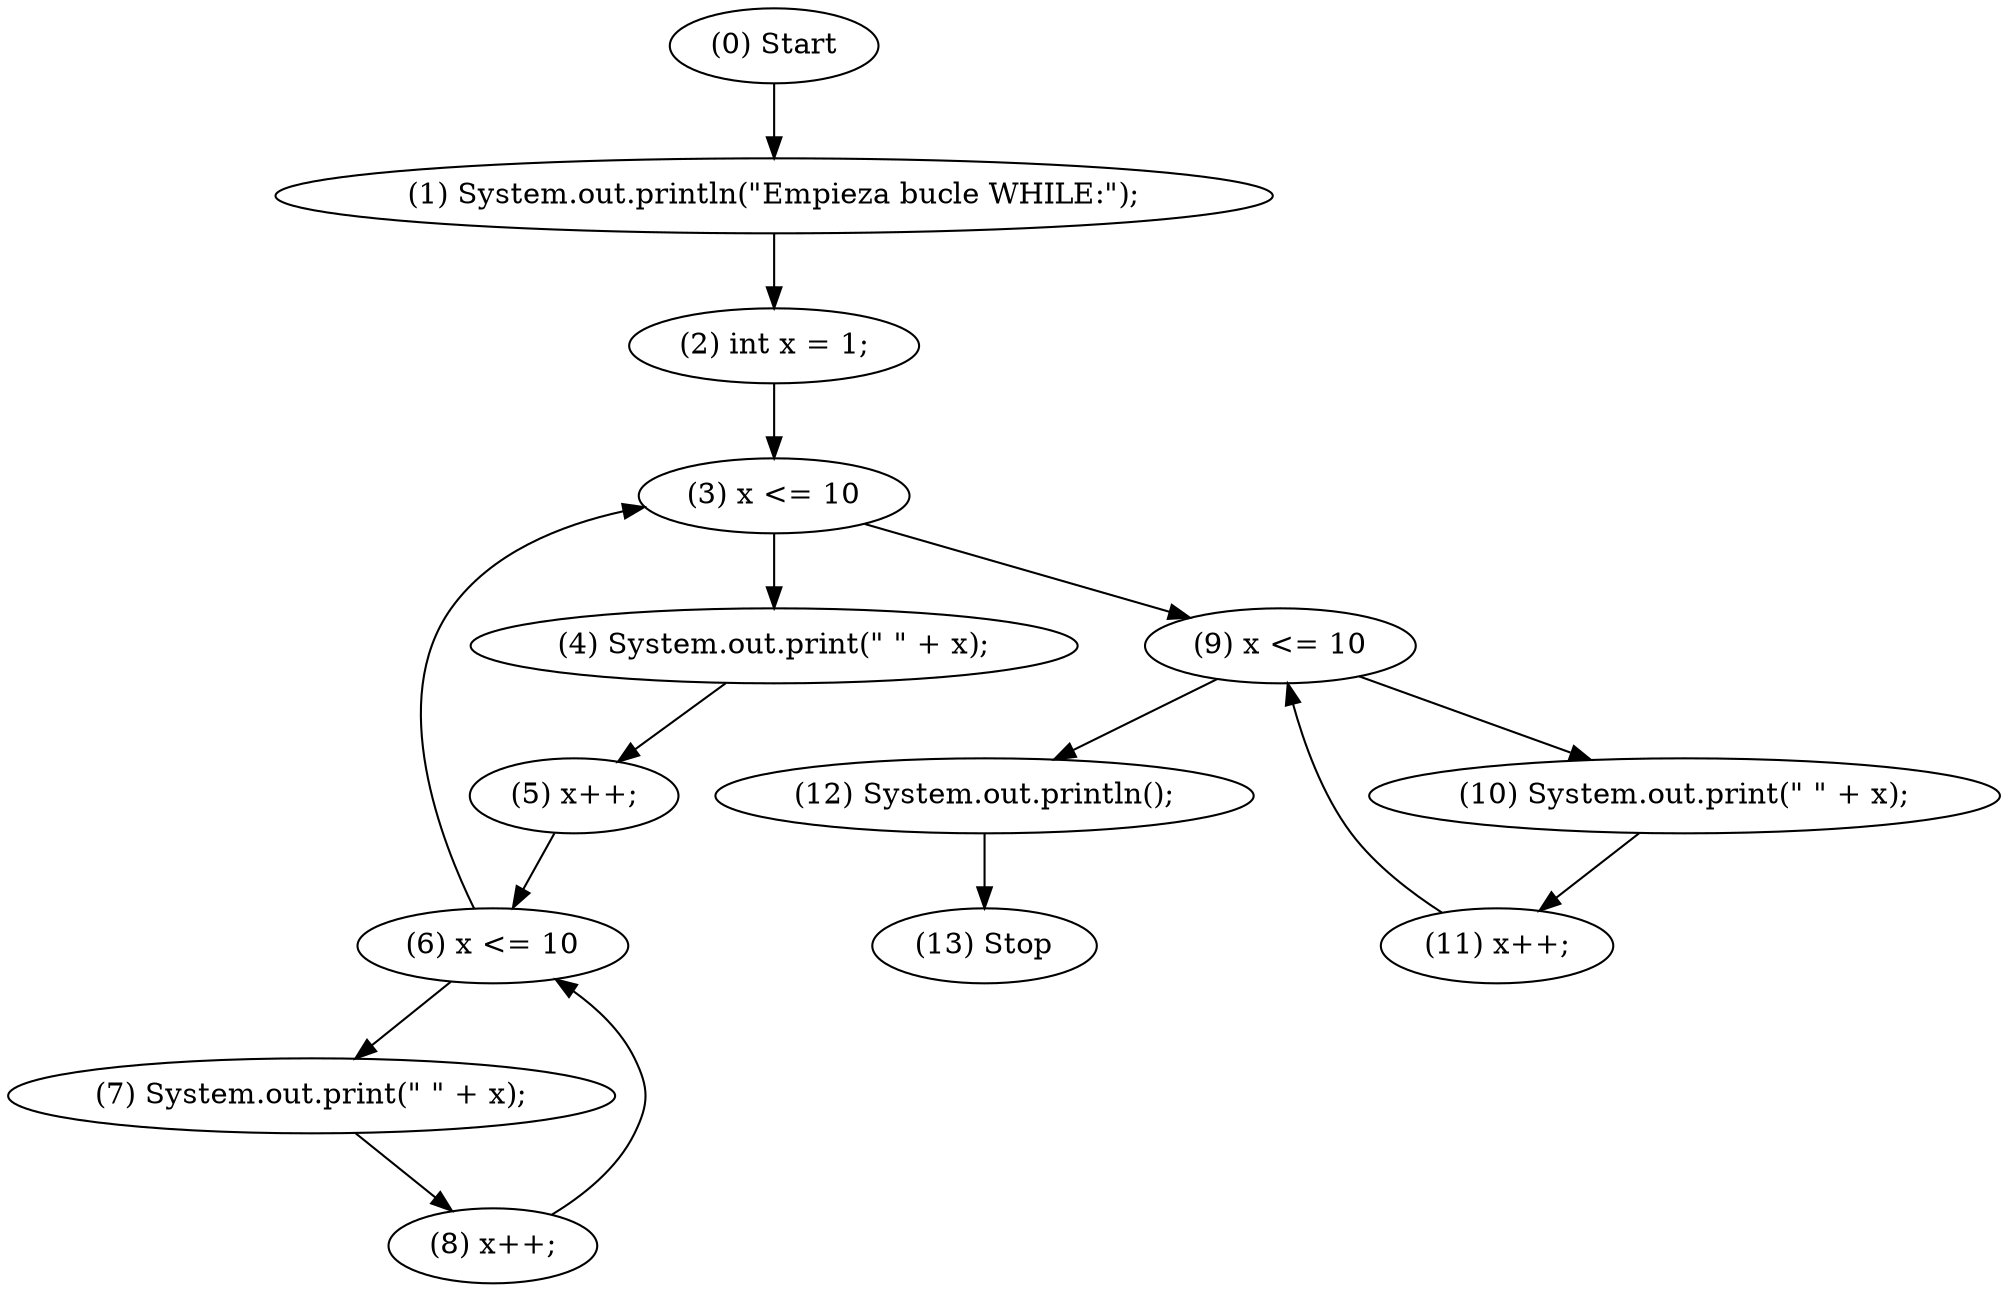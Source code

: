 digraph G {
"(0) Start" -> "(1) System.out.println(\"Empieza bucle WHILE:\");""(1) System.out.println(\"Empieza bucle WHILE:\");" -> "(2) int x = 1;""(2) int x = 1;" -> "(3) x <= 10""(3) x <= 10" -> "(4) System.out.print(\" \" + x);""(4) System.out.print(\" \" + x);" -> "(5) x++;""(5) x++;" -> "(6) x <= 10""(6) x <= 10" -> "(7) System.out.print(\" \" + x);""(7) System.out.print(\" \" + x);" -> "(8) x++;""(8) x++;" -> "(6) x <= 10""(6) x <= 10" -> "(3) x <= 10""(3) x <= 10" -> "(9) x <= 10""(9) x <= 10" -> "(10) System.out.print(\" \" + x);""(10) System.out.print(\" \" + x);" -> "(11) x++;""(11) x++;" -> "(9) x <= 10""(9) x <= 10" -> "(12) System.out.println();""(12) System.out.println();" -> "(13) Stop"}
